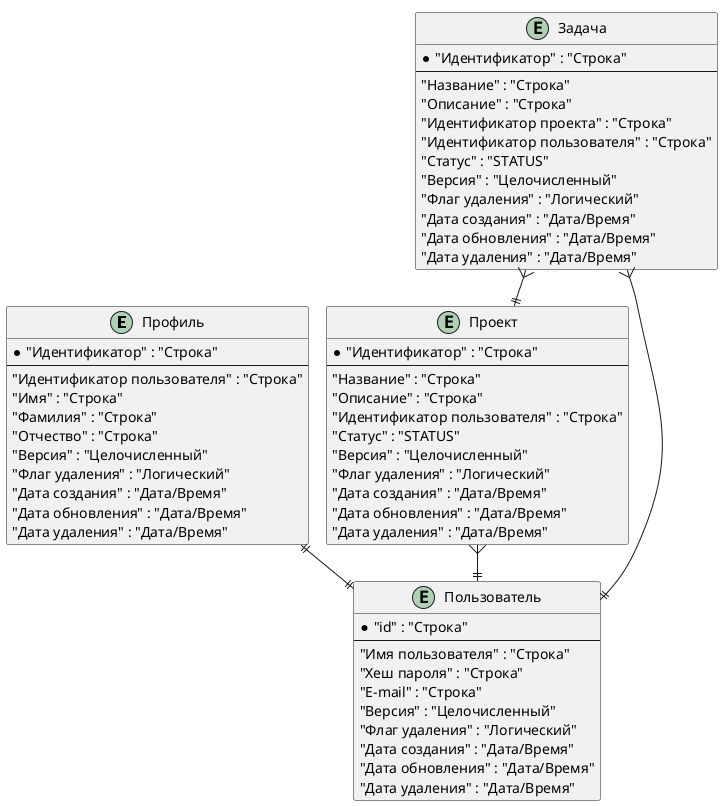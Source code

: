 @startuml 
'!pragma graphviz_dot jdot 
!pragma layout smetana 
entity "Профиль" as app_profile {
    *"Идентификатор" : "Строка"
---
    "Идентификатор пользователя" : "Строка"
    "Имя" : "Строка"
    "Фамилия" : "Строка"
    "Отчество" : "Строка"
    "Версия" : "Целочисленный"
    "Флаг удаления" : "Логический"
    "Дата создания" : "Дата/Время"
    "Дата обновления" : "Дата/Время"
    "Дата удаления" : "Дата/Время"
}

entity "Проект" as app_project {
    *"Идентификатор" : "Строка"
---
    "Название" : "Строка"
    "Описание" : "Строка"
    "Идентификатор пользователя" : "Строка"
    "Статус" : "STATUS"
    "Версия" : "Целочисленный"
    "Флаг удаления" : "Логический"
    "Дата создания" : "Дата/Время"
    "Дата обновления" : "Дата/Время"
    "Дата удаления" : "Дата/Время"
}

entity "Задача" as app_task {
    *"Идентификатор" : "Строка"
---
    "Название" : "Строка"
    "Описание" : "Строка"
    "Идентификатор проекта" : "Строка"
    "Идентификатор пользователя" : "Строка"
    "Статус" : "STATUS"
    "Версия" : "Целочисленный"
    "Флаг удаления" : "Логический"
    "Дата создания" : "Дата/Время"
    "Дата обновления" : "Дата/Время"
    "Дата удаления" : "Дата/Время"
}

entity "Пользователь" as app_user {
    *"id" : "Строка"
---
    "Имя пользователя" : "Строка"
    "Хеш пароля" : "Строка"
    "E-mail" : "Строка"
    "Версия" : "Целочисленный"
    "Флаг удаления" : "Логический"
    "Дата создания" : "Дата/Время"
    "Дата обновления" : "Дата/Время"
    "Дата удаления" : "Дата/Время"
}

"app_profile" ||--|| "app_user"
"app_project" }--|| "app_user"
"app_task" }--|| "app_project"
"app_task" }--|| "app_user"

@enduml
